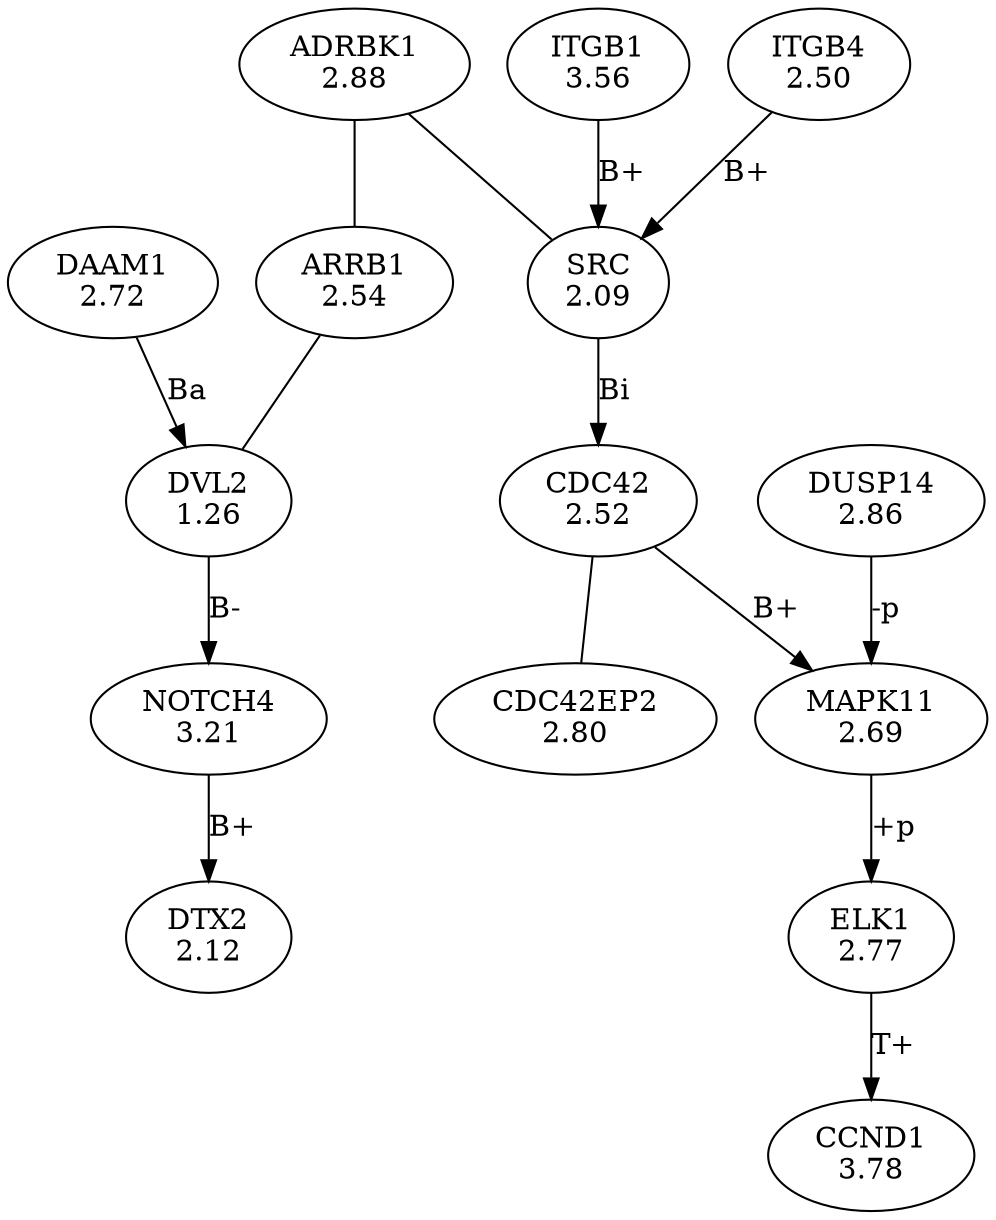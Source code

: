 digraph G {
overlap = scale ;
6553 [label = "DAAM1\n2.72" ] ; 
11533 [label = "DVL2\n1.26" ] ; 
11447 [label = "NOTCH4\n3.21" ] ; 
536 [label = "ARRB1\n2.54" ] ; 
6159 [label = "ADRBK1\n2.88" ] ; 
13892 [label = "DTX2\n2.12" ] ; 
5074 [label = "SRC\n2.09" ] ; 
11602 [label = "ITGB1\n3.56" ] ; 
11933 [label = "CDC42\n2.52" ] ; 
1358 [label = "CDC42EP2\n2.80" ] ; 
7060 [label = "MAPK11\n2.69" ] ; 
4991 [label = "DUSP14\n2.86" ] ; 
5584 [label = "ELK1\n2.77" ] ; 
1651 [label = "CCND1\n3.78" ] ; 
99 [label = "ITGB4\n2.50" ] ; 
6553 -> 11533 [label = "Ba" ]
11533 -> 11447 [label = "B-" ]
11447 -> 13892 [label = "B+" ]
536 -> 11533 [arrowhead = "none" ]
6159 -> 536 [arrowhead = "none" ]
5074 -> 11933 [label = "Bi" ]
6159 -> 5074 [arrowhead = "none" ]
11602 -> 5074 [label = "B+" ]
11933 -> 1358 [arrowhead = "none" ]
11933 -> 7060 [label = "B+" ]
4991 -> 7060 [label = "-p" ]
7060 -> 5584 [label = "+p" ]
5584 -> 1651 [label = "T+" ]
99 -> 5074 [label = "B+" ]
}
